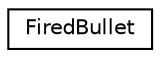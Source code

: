 digraph "Graphical Class Hierarchy"
{
  edge [fontname="Helvetica",fontsize="10",labelfontname="Helvetica",labelfontsize="10"];
  node [fontname="Helvetica",fontsize="10",shape=record];
  rankdir="LR";
  Node1 [label="FiredBullet",height=0.2,width=0.4,color="black", fillcolor="white", style="filled",URL="$class_fired_bullet.html"];
}
